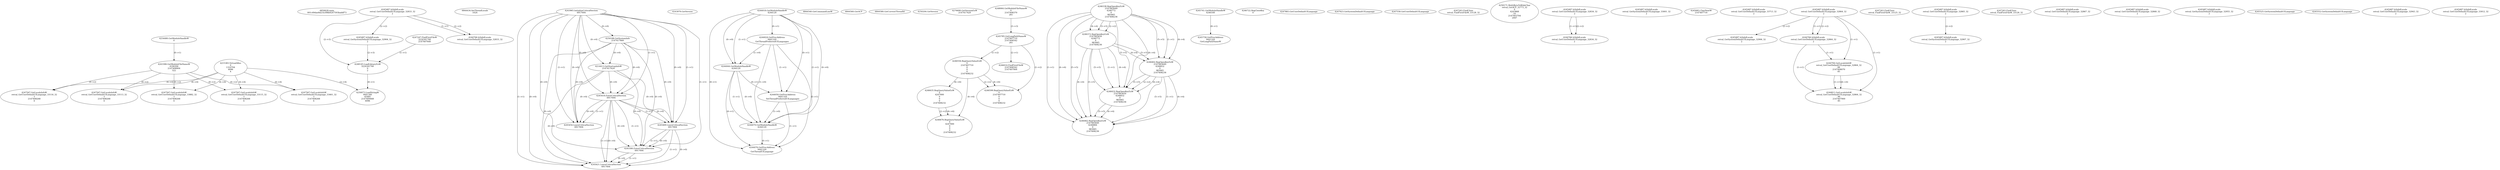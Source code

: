 // Global SCDG with merge call
digraph {
	0 [label="6850628.main
001c49dae8d21b398b9247593baddf73"]
	1 [label="4254480.GetModuleHandleW
0"]
	2 [label="6844434.SetThreadLocale
1024"]
	3 [label="4243965.InitializeCriticalSection
6917004"]
	4 [label="4243979.GetVersion
"]
	5 [label="4244018.GetModuleHandleW
4244120"]
	6 [label="4244024.GetProcAddress
9441320
GetThreadPreferredUILanguages"]
	5 -> 6 [label="(0-->1)"]
	7 [label="4244044.GetModuleHandleW
4244120"]
	5 -> 7 [label="(1-->1)"]
	5 -> 7 [label="(0-->0)"]
	6 -> 7 [label="(1-->0)"]
	8 [label="4244050.GetProcAddress
9441320
SetThreadPreferredUILanguages"]
	5 -> 8 [label="(0-->1)"]
	6 -> 8 [label="(1-->1)"]
	7 -> 8 [label="(0-->1)"]
	9 [label="4244070.GetModuleHandleW
4244120"]
	5 -> 9 [label="(1-->1)"]
	7 -> 9 [label="(1-->1)"]
	5 -> 9 [label="(0-->0)"]
	6 -> 9 [label="(1-->0)"]
	7 -> 9 [label="(0-->0)"]
	8 -> 9 [label="(1-->0)"]
	10 [label="4244076.GetProcAddress
9441320
GetThreadUILanguage"]
	5 -> 10 [label="(0-->1)"]
	6 -> 10 [label="(1-->1)"]
	7 -> 10 [label="(0-->1)"]
	8 -> 10 [label="(1-->1)"]
	9 -> 10 [label="(0-->1)"]
	11 [label="4250188.GetSystemInfo
2147417660"]
	3 -> 11 [label="(0-->0)"]
	12 [label="6844540.GetCommandLineW
"]
	13 [label="4214413.GetStartupInfoW
2147417624"]
	3 -> 13 [label="(0-->0)"]
	11 -> 13 [label="(0-->0)"]
	14 [label="6844560.GetACP
"]
	15 [label="6844580.GetCurrentThreadId
"]
	16 [label="4250204.GetVersion
"]
	17 [label="4276690.GetVersionExW
2147417420"]
	18 [label="4243306.GetModuleFileNameW
4194304
2147408904
522"]
	1 -> 18 [label="(0-->1)"]
	19 [label="4248064.GetModuleFileNameW
0
2147408370
261"]
	20 [label="4215383.VirtualAlloc
0
1310704
4096
4"]
	21 [label="4246338.RegOpenKeyExW
2147483649
4246772
0
983065
2147408236"]
	22 [label="4245741.GetModuleHandleW
4246160"]
	23 [label="4245758.GetProcAddress
9441320
GetLongPathNameW"]
	22 -> 23 [label="(0-->1)"]
	24 [label="4245785.GetLongPathNameW
2147407710
2147406542
261"]
	19 -> 24 [label="(3-->3)"]
	25 [label="4246556.RegQueryValueExW
0
2147407710
0
0
0
2147408232"]
	24 -> 25 [label="(1-->2)"]
	26 [label="4246635.RegQueryValueExW
0
4247000
0
0
0
2147408232"]
	25 -> 26 [label="(6-->6)"]
	27 [label="4246722.RegCloseKey
0"]
	28 [label="4247883.GetUserDefaultUILanguage
"]
	29 [label="4245418.EnterCriticalSection
6917004"]
	3 -> 29 [label="(1-->1)"]
	3 -> 29 [label="(0-->0)"]
	11 -> 29 [label="(0-->0)"]
	13 -> 29 [label="(0-->0)"]
	30 [label="4245469.LeaveCriticalSection
6917004"]
	3 -> 30 [label="(1-->1)"]
	29 -> 30 [label="(1-->1)"]
	3 -> 30 [label="(0-->0)"]
	11 -> 30 [label="(0-->0)"]
	13 -> 30 [label="(0-->0)"]
	29 -> 30 [label="(0-->0)"]
	31 [label="4245487.IsValidLocale
retval_GetUserDefaultUILanguage_32833_32
2"]
	32 [label="4245580.EnterCriticalSection
6917004"]
	3 -> 32 [label="(1-->1)"]
	29 -> 32 [label="(1-->1)"]
	30 -> 32 [label="(1-->1)"]
	3 -> 32 [label="(0-->0)"]
	11 -> 32 [label="(0-->0)"]
	13 -> 32 [label="(0-->0)"]
	29 -> 32 [label="(0-->0)"]
	30 -> 32 [label="(0-->0)"]
	33 [label="4245621.LeaveCriticalSection
6917004"]
	3 -> 33 [label="(1-->1)"]
	29 -> 33 [label="(1-->1)"]
	30 -> 33 [label="(1-->1)"]
	32 -> 33 [label="(1-->1)"]
	3 -> 33 [label="(0-->0)"]
	11 -> 33 [label="(0-->0)"]
	13 -> 33 [label="(0-->0)"]
	29 -> 33 [label="(0-->0)"]
	30 -> 33 [label="(0-->0)"]
	32 -> 33 [label="(0-->0)"]
	34 [label="4247923.GetSystemDefaultUILanguage
"]
	35 [label="4245487.IsValidLocale
retval_GetSystemDefaultUILanguage_32904_32
2"]
	31 -> 35 [label="(2-->2)"]
	36 [label="4247558.GetUserDefaultUILanguage
"]
	37 [label="4247567.GetLocaleInfoW
retval_GetUserDefaultUILanguage_33113_32
3
2147408268
4"]
	18 -> 37 [label="(0-->2)"]
	20 -> 37 [label="(4-->4)"]
	38 [label="4247247.FindFirstFileW
3224341740
2147407640"]
	39 [label="4247263.FindClose
retval_FindFirstFileW_33128_32"]
	40 [label="4248145.LoadLibraryExW
3224341740
0
2"]
	38 -> 40 [label="(1-->1)"]
	31 -> 40 [label="(2-->3)"]
	35 -> 40 [label="(2-->3)"]
	41 [label="4250073.LoadStringW
9441340
65485
2147409468
4096"]
	40 -> 41 [label="(0-->1)"]
	20 -> 41 [label="(3-->4)"]
	42 [label="4250171.MultiByteToWideChar
retval_GetACP_32773_32
0
4243868
10
2147403704
2047"]
	43 [label="4245487.IsValidLocale
retval_GetUserDefaultUILanguage_32834_32
2"]
	44 [label="4246676.RegQueryValueExW
0
4247000
0
0
0
2147408232"]
	26 -> 44 [label="(2-->2)"]
	25 -> 44 [label="(6-->6)"]
	26 -> 44 [label="(6-->6)"]
	45 [label="4245454.LeaveCriticalSection
6917004"]
	3 -> 45 [label="(1-->1)"]
	29 -> 45 [label="(1-->1)"]
	3 -> 45 [label="(0-->0)"]
	11 -> 45 [label="(0-->0)"]
	13 -> 45 [label="(0-->0)"]
	29 -> 45 [label="(0-->0)"]
	46 [label="4245487.IsValidLocale
retval_GetSystemDefaultUILanguage_33001_32
2"]
	47 [label="4247567.GetLocaleInfoW
retval_GetUserDefaultUILanguage_33461_32
3
2147408268
4"]
	18 -> 47 [label="(0-->2)"]
	20 -> 47 [label="(4-->4)"]
	48 [label="4246372.RegOpenKeyExW
2147483650
4246772
0
983065
2147408236"]
	21 -> 48 [label="(2-->2)"]
	21 -> 48 [label="(4-->4)"]
	21 -> 48 [label="(5-->5)"]
	49 [label="4246402.RegOpenKeyExW
2147483649
4246832
0
983065
2147408236"]
	21 -> 49 [label="(1-->1)"]
	21 -> 49 [label="(4-->4)"]
	48 -> 49 [label="(4-->4)"]
	21 -> 49 [label="(5-->5)"]
	48 -> 49 [label="(5-->5)"]
	50 [label="4246432.RegOpenKeyExW
2147483650
4246832
0
983065
2147408236"]
	48 -> 50 [label="(1-->1)"]
	49 -> 50 [label="(2-->2)"]
	21 -> 50 [label="(4-->4)"]
	48 -> 50 [label="(4-->4)"]
	49 -> 50 [label="(4-->4)"]
	21 -> 50 [label="(5-->5)"]
	48 -> 50 [label="(5-->5)"]
	49 -> 50 [label="(5-->5)"]
	51 [label="4246462.RegOpenKeyExW
2147483649
4246884
0
983065
2147408236"]
	21 -> 51 [label="(1-->1)"]
	49 -> 51 [label="(1-->1)"]
	21 -> 51 [label="(4-->4)"]
	48 -> 51 [label="(4-->4)"]
	49 -> 51 [label="(4-->4)"]
	50 -> 51 [label="(4-->4)"]
	21 -> 51 [label="(5-->5)"]
	48 -> 51 [label="(5-->5)"]
	49 -> 51 [label="(5-->5)"]
	50 -> 51 [label="(5-->5)"]
	52 [label="4245683.CharNextW
2147407716"]
	53 [label="4246014.FindFirstFileW
2147406542
2147407064"]
	24 -> 53 [label="(2-->1)"]
	54 [label="4246599.RegQueryValueExW
0
2147407710
0
0
0
2147408232"]
	24 -> 54 [label="(1-->2)"]
	25 -> 54 [label="(2-->2)"]
	25 -> 54 [label="(6-->6)"]
	55 [label="4245487.IsValidLocale
retval_GetUserDefaultUILanguage_33713_32
2"]
	56 [label="4247567.GetLocaleInfoW
retval_GetUserDefaultUILanguage_33882_32
3
2147408268
4"]
	18 -> 56 [label="(0-->2)"]
	20 -> 56 [label="(4-->4)"]
	57 [label="4245487.IsValidLocale
retval_GetUserDefaultUILanguage_32864_32
2"]
	58 [label="4245487.IsValidLocale
retval_GetSystemDefaultUILanguage_32906_32
2"]
	57 -> 58 [label="(2-->2)"]
	59 [label="4247567.GetLocaleInfoW
retval_GetUserDefaultUILanguage_33115_32
3
2147408268
4"]
	18 -> 59 [label="(0-->2)"]
	20 -> 59 [label="(4-->4)"]
	60 [label="4247263.FindClose
retval_FindFirstFileW_33125_32"]
	61 [label="4245487.IsValidLocale
retval_GetUserDefaultUILanguage_32865_32
2"]
	62 [label="4245487.IsValidLocale
retval_GetSystemDefaultUILanguage_32907_32
2"]
	61 -> 62 [label="(2-->2)"]
	63 [label="4247567.GetLocaleInfoW
retval_GetUserDefaultUILanguage_33116_32
3
2147408268
4"]
	18 -> 63 [label="(0-->2)"]
	20 -> 63 [label="(4-->4)"]
	64 [label="4247263.FindClose
retval_FindFirstFileW_33126_32"]
	65 [label="4245487.IsValidLocale
retval_GetUserDefaultUILanguage_32867_32
2"]
	66 [label="4245487.IsValidLocale
retval_GetUserDefaultUILanguage_32868_32
2"]
	67 [label="4245487.IsValidLocale
retval_GetSystemDefaultUILanguage_32955_32
2"]
	68 [label="4244766.IsValidLocale
retval_GetUserDefaultUILanguage_32833_32
2"]
	31 -> 68 [label="(1-->1)"]
	31 -> 68 [label="(2-->2)"]
	69 [label="4245525.GetSystemDefaultUILanguage
"]
	70 [label="4245552.GetSystemDefaultUILanguage
"]
	71 [label="4244766.IsValidLocale
retval_GetUserDefaultUILanguage_32834_32
2"]
	43 -> 71 [label="(1-->1)"]
	43 -> 71 [label="(2-->2)"]
	72 [label="4244766.IsValidLocale
retval_GetUserDefaultUILanguage_32864_32
2"]
	57 -> 72 [label="(1-->1)"]
	57 -> 72 [label="(2-->2)"]
	73 [label="4244794.GetLocaleInfoW
retval_GetUserDefaultUILanguage_32864_32
89
2147408070
85"]
	57 -> 73 [label="(1-->1)"]
	72 -> 73 [label="(1-->1)"]
	74 [label="4244811.GetLocaleInfoW
retval_GetUserDefaultUILanguage_32864_32
90
2147407900
85"]
	57 -> 74 [label="(1-->1)"]
	72 -> 74 [label="(1-->1)"]
	73 -> 74 [label="(1-->1)"]
	73 -> 74 [label="(4-->4)"]
	75 [label="4245487.IsValidLocale
retval_GetUserDefaultUILanguage_32943_32
2"]
	76 [label="4245487.IsValidLocale
retval_GetUserDefaultUILanguage_33012_32
2"]
}
